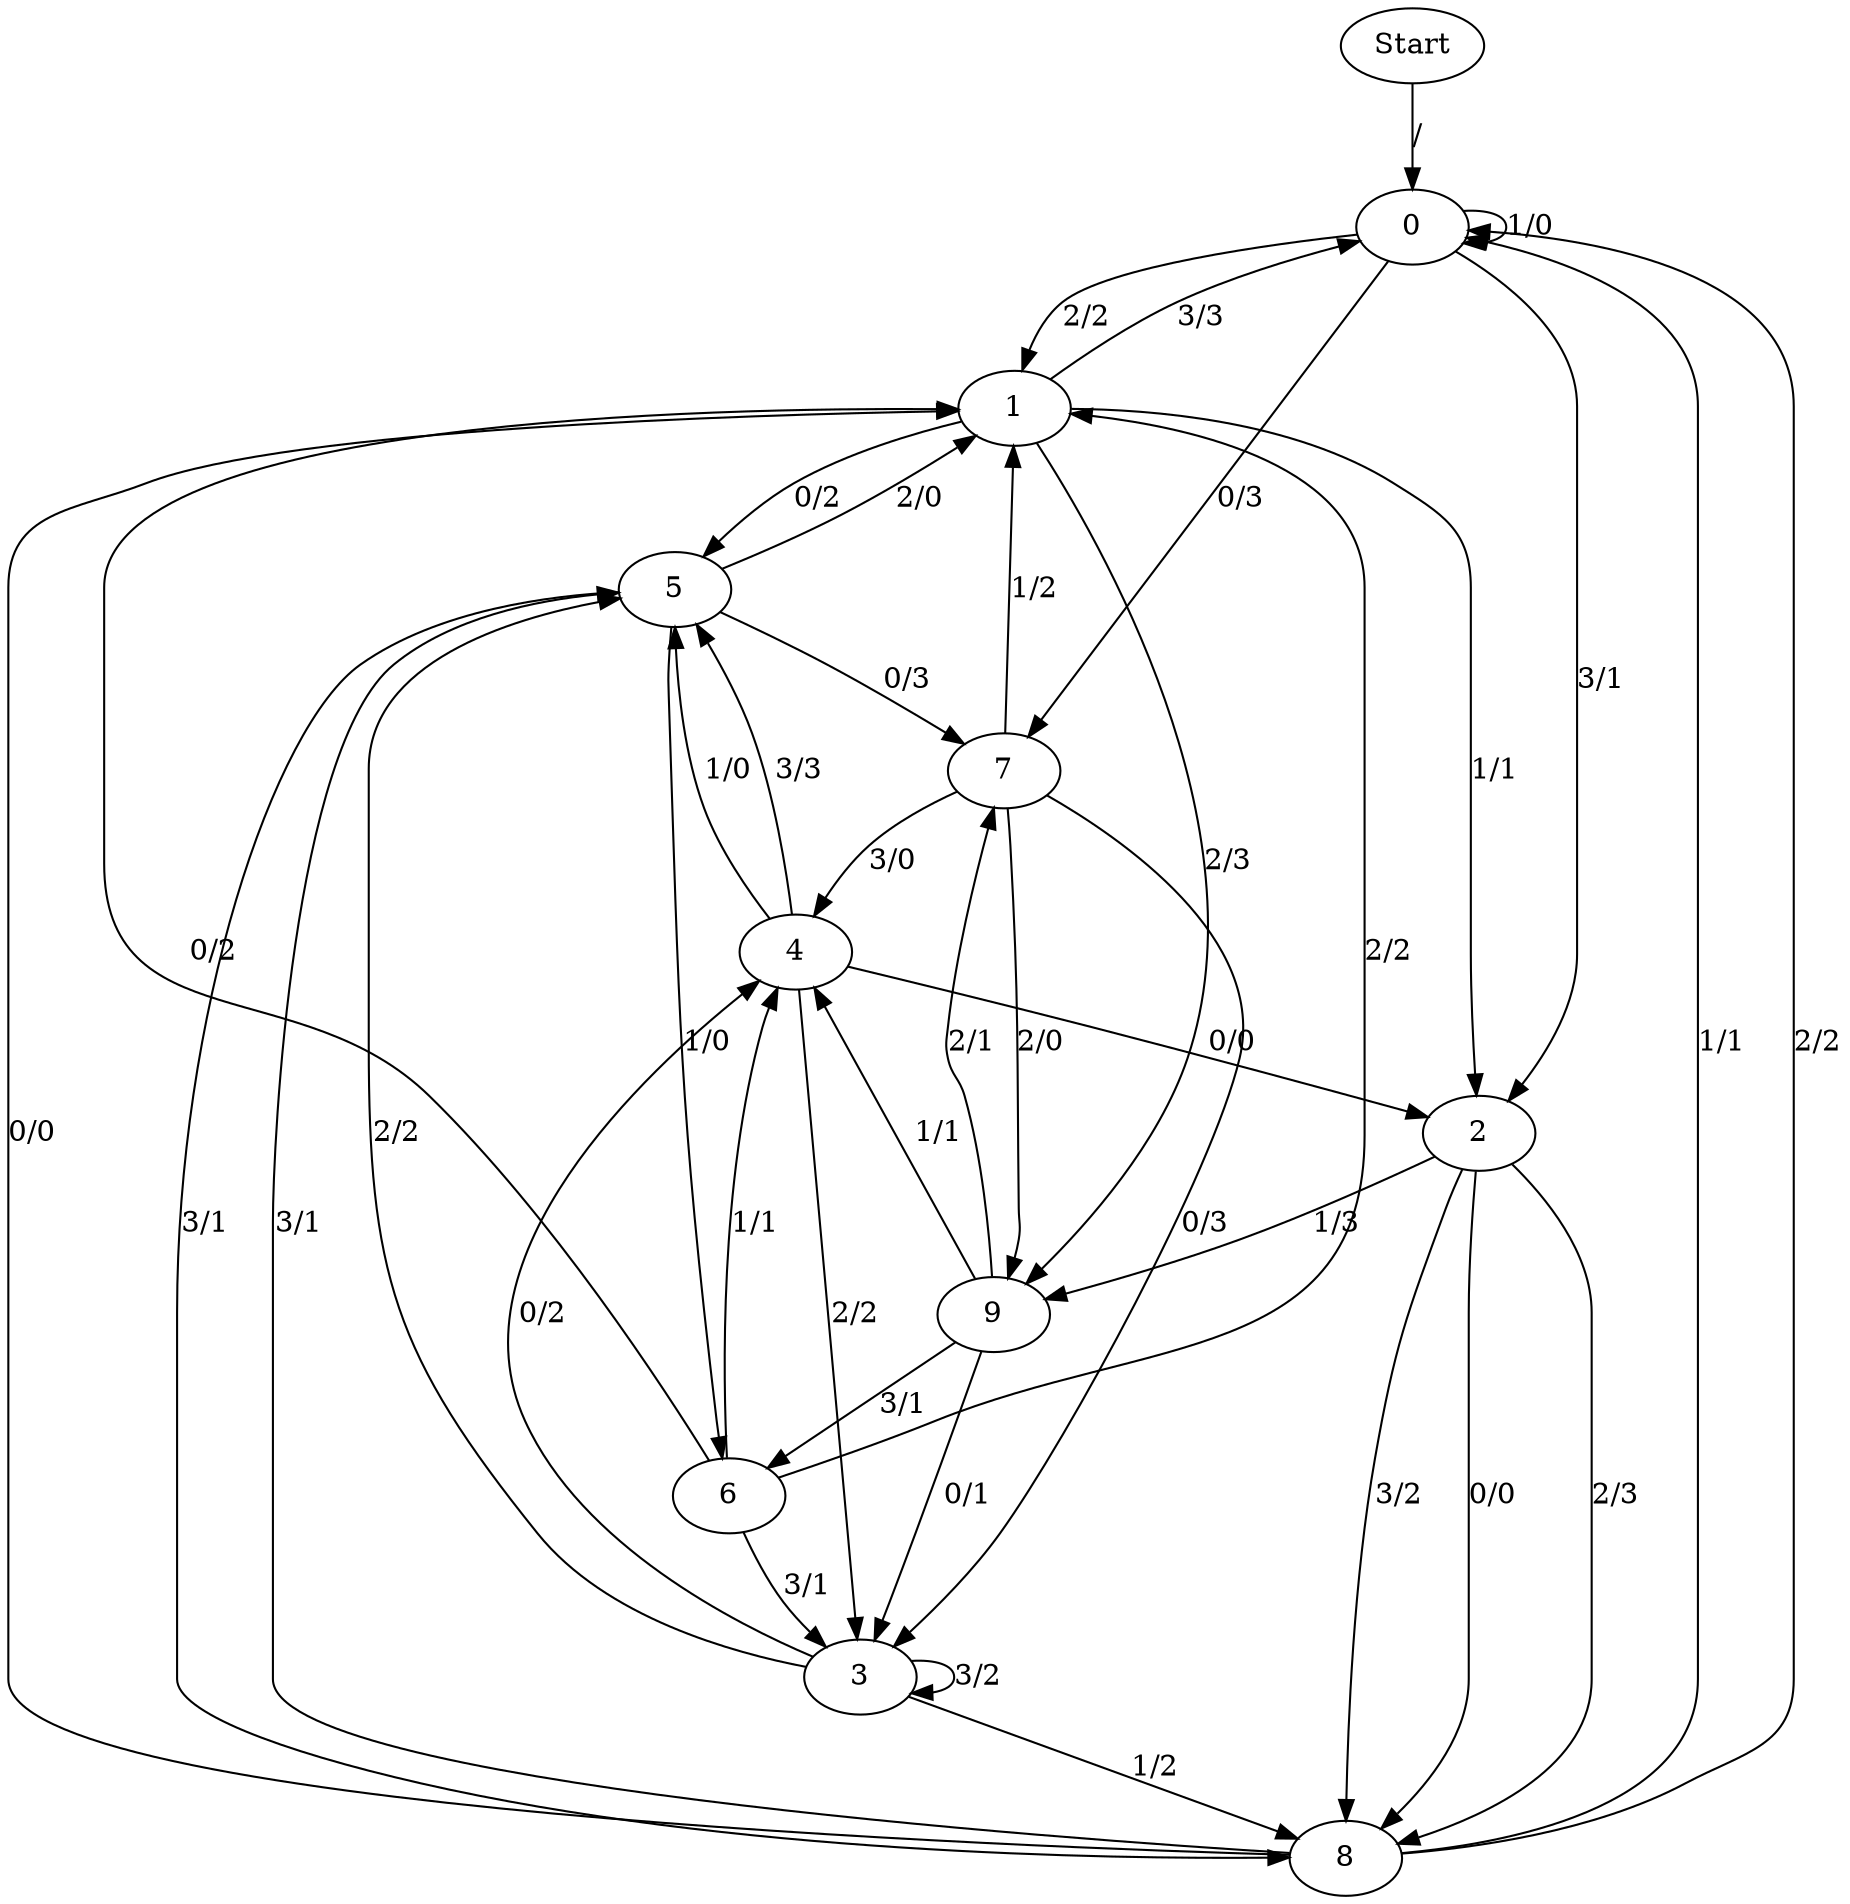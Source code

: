 digraph {
	Start -> 0 [label="/"]
	0 -> 0 [label="1/0"]
	0 -> 1 [label="2/2"]
	0 -> 2 [label="3/1"]
	0 -> 7 [label="0/3"]
	9 -> 3 [label="0/1"]
	9 -> 4 [label="1/1"]
	9 -> 7 [label="2/1"]
	9 -> 6 [label="3/1"]
	3 -> 8 [label="1/2"]
	3 -> 5 [label="2/2"]
	3 -> 3 [label="3/2"]
	3 -> 4 [label="0/2"]
	4 -> 2 [label="0/0"]
	4 -> 5 [label="1/0"]
	4 -> 3 [label="2/2"]
	4 -> 5 [label="3/3"]
	2 -> 9 [label="1/3"]
	2 -> 8 [label="2/3"]
	2 -> 8 [label="3/2"]
	2 -> 8 [label="0/0"]
	8 -> 1 [label="0/0"]
	8 -> 0 [label="1/1"]
	8 -> 0 [label="2/2"]
	8 -> 5 [label="3/1"]
	1 -> 2 [label="1/1"]
	1 -> 9 [label="2/3"]
	1 -> 0 [label="3/3"]
	1 -> 5 [label="0/2"]
	5 -> 8 [label="3/1"]
	5 -> 7 [label="0/3"]
	5 -> 6 [label="1/0"]
	5 -> 1 [label="2/0"]
	6 -> 4 [label="1/1"]
	6 -> 1 [label="2/2"]
	6 -> 3 [label="3/1"]
	6 -> 1 [label="0/2"]
	7 -> 3 [label="0/3"]
	7 -> 1 [label="1/2"]
	7 -> 9 [label="2/0"]
	7 -> 4 [label="3/0"]
}